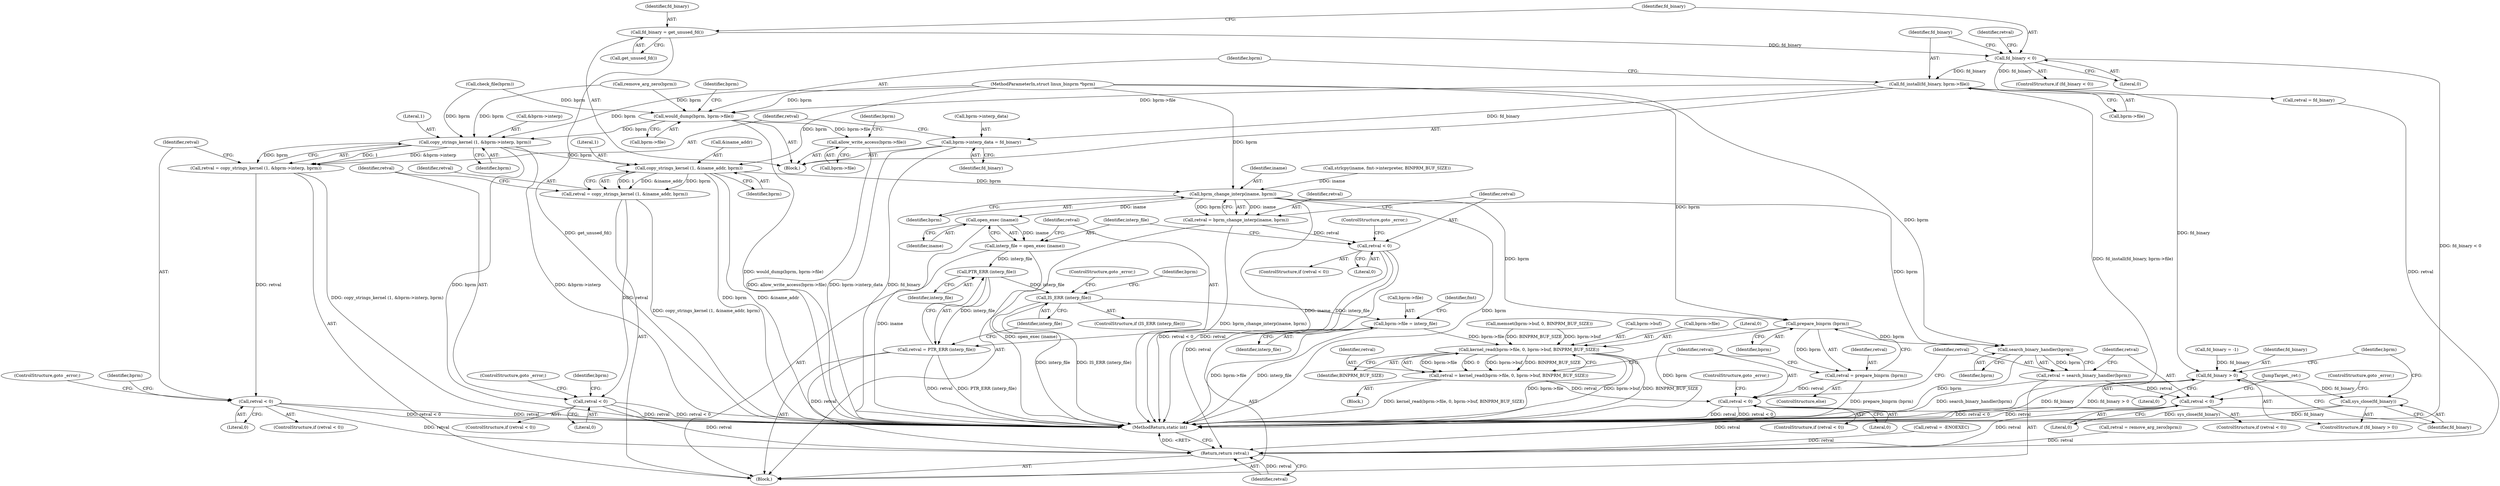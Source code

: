 digraph "0_linux_b66c5984017533316fd1951770302649baf1aa33@pointer" {
"1000191" [label="(Call,fd_install(fd_binary, bprm->file))"];
"1000183" [label="(Call,fd_binary < 0)"];
"1000179" [label="(Call,fd_binary = get_unused_fd())"];
"1000196" [label="(Call,would_dump(bprm, bprm->file))"];
"1000201" [label="(Call,allow_write_access(bprm->file))"];
"1000237" [label="(Call,copy_strings_kernel (1, &bprm->interp, bprm))"];
"1000235" [label="(Call,retval = copy_strings_kernel (1, &bprm->interp, bprm))"];
"1000245" [label="(Call,retval < 0)"];
"1000340" [label="(Return,return retval;)"];
"1000255" [label="(Call,copy_strings_kernel (1, &iname_addr, bprm))"];
"1000253" [label="(Call,retval = copy_strings_kernel (1, &iname_addr, bprm))"];
"1000261" [label="(Call,retval < 0)"];
"1000271" [label="(Call,bprm_change_interp(iname, bprm))"];
"1000269" [label="(Call,retval = bprm_change_interp(iname, bprm))"];
"1000275" [label="(Call,retval < 0)"];
"1000281" [label="(Call,open_exec (iname))"];
"1000279" [label="(Call,interp_file = open_exec (iname))"];
"1000285" [label="(Call,PTR_ERR (interp_file))"];
"1000283" [label="(Call,retval = PTR_ERR (interp_file))"];
"1000288" [label="(Call,IS_ERR (interp_file))"];
"1000291" [label="(Call,bprm->file = interp_file)"];
"1000311" [label="(Call,kernel_read(bprm->file, 0, bprm->buf, BINPRM_BUF_SIZE))"];
"1000309" [label="(Call,retval = kernel_read(bprm->file, 0, bprm->buf, BINPRM_BUF_SIZE))"];
"1000326" [label="(Call,retval < 0)"];
"1000323" [label="(Call,prepare_binprm (bprm))"];
"1000321" [label="(Call,retval = prepare_binprm (bprm))"];
"1000332" [label="(Call,search_binary_handler(bprm))"];
"1000330" [label="(Call,retval = search_binary_handler(bprm))"];
"1000335" [label="(Call,retval < 0)"];
"1000215" [label="(Call,bprm->interp_data = fd_binary)"];
"1000344" [label="(Call,fd_binary > 0)"];
"1000347" [label="(Call,sys_close(fd_binary))"];
"1000288" [label="(Call,IS_ERR (interp_file))"];
"1000180" [label="(Identifier,fd_binary)"];
"1000339" [label="(JumpTarget,_ret:)"];
"1000322" [label="(Identifier,retval)"];
"1000327" [label="(Identifier,retval)"];
"1000191" [label="(Call,fd_install(fd_binary, bprm->file))"];
"1000262" [label="(Identifier,retval)"];
"1000319" [label="(Identifier,BINPRM_BUF_SIZE)"];
"1000257" [label="(Call,&iname_addr)"];
"1000243" [label="(Identifier,bprm)"];
"1000331" [label="(Identifier,retval)"];
"1000290" [label="(ControlStructure,goto _error;)"];
"1000270" [label="(Identifier,retval)"];
"1000253" [label="(Call,retval = copy_strings_kernel (1, &iname_addr, bprm))"];
"1000215" [label="(Call,bprm->interp_data = fd_binary)"];
"1000269" [label="(Call,retval = bprm_change_interp(iname, bprm))"];
"1000341" [label="(Identifier,retval)"];
"1000326" [label="(Call,retval < 0)"];
"1000336" [label="(Identifier,retval)"];
"1000219" [label="(Identifier,fd_binary)"];
"1000247" [label="(Literal,0)"];
"1000360" [label="(MethodReturn,static int)"];
"1000282" [label="(Identifier,iname)"];
"1000325" [label="(ControlStructure,if (retval < 0))"];
"1000324" [label="(Identifier,bprm)"];
"1000285" [label="(Call,PTR_ERR (interp_file))"];
"1000140" [label="(Call,check_file(bprm))"];
"1000292" [label="(Call,bprm->file)"];
"1000284" [label="(Identifier,retval)"];
"1000302" [label="(Block,)"];
"1000274" [label="(ControlStructure,if (retval < 0))"];
"1000309" [label="(Call,retval = kernel_read(bprm->file, 0, bprm->buf, BINPRM_BUF_SIZE))"];
"1000299" [label="(Identifier,fmt)"];
"1000216" [label="(Call,bprm->interp_data)"];
"1000109" [label="(MethodParameterIn,struct linux_binprm *bprm)"];
"1000279" [label="(Call,interp_file = open_exec (iname))"];
"1000283" [label="(Call,retval = PTR_ERR (interp_file))"];
"1000185" [label="(Literal,0)"];
"1000245" [label="(Call,retval < 0)"];
"1000181" [label="(Call,get_unused_fd())"];
"1000246" [label="(Identifier,retval)"];
"1000255" [label="(Call,copy_strings_kernel (1, &iname_addr, bprm))"];
"1000201" [label="(Call,allow_write_access(bprm->file))"];
"1000291" [label="(Call,bprm->file = interp_file)"];
"1000187" [label="(Call,retval = fd_binary)"];
"1000127" [label="(Call,retval = -ENOEXEC)"];
"1000123" [label="(Call,fd_binary = -1)"];
"1000110" [label="(Block,)"];
"1000192" [label="(Identifier,fd_binary)"];
"1000244" [label="(ControlStructure,if (retval < 0))"];
"1000346" [label="(Literal,0)"];
"1000276" [label="(Identifier,retval)"];
"1000261" [label="(Call,retval < 0)"];
"1000202" [label="(Call,bprm->file)"];
"1000295" [label="(Identifier,interp_file)"];
"1000320" [label="(ControlStructure,else)"];
"1000182" [label="(ControlStructure,if (fd_binary < 0))"];
"1000345" [label="(Identifier,fd_binary)"];
"1000184" [label="(Identifier,fd_binary)"];
"1000335" [label="(Call,retval < 0)"];
"1000183" [label="(Call,fd_binary < 0)"];
"1000338" [label="(ControlStructure,goto _error;)"];
"1000263" [label="(Literal,0)"];
"1000264" [label="(ControlStructure,goto _error;)"];
"1000281" [label="(Call,open_exec (iname))"];
"1000329" [label="(ControlStructure,goto _error;)"];
"1000278" [label="(ControlStructure,goto _error;)"];
"1000259" [label="(Identifier,bprm)"];
"1000332" [label="(Call,search_binary_handler(bprm))"];
"1000286" [label="(Identifier,interp_file)"];
"1000340" [label="(Return,return retval;)"];
"1000198" [label="(Call,bprm->file)"];
"1000311" [label="(Call,kernel_read(bprm->file, 0, bprm->buf, BINPRM_BUF_SIZE))"];
"1000167" [label="(Call,remove_arg_zero(bprm))"];
"1000178" [label="(Block,)"];
"1000239" [label="(Call,&bprm->interp)"];
"1000236" [label="(Identifier,retval)"];
"1000207" [label="(Identifier,bprm)"];
"1000260" [label="(ControlStructure,if (retval < 0))"];
"1000197" [label="(Identifier,bprm)"];
"1000273" [label="(Identifier,bprm)"];
"1000348" [label="(Identifier,fd_binary)"];
"1000351" [label="(Identifier,bprm)"];
"1000267" [label="(Identifier,bprm)"];
"1000277" [label="(Literal,0)"];
"1000323" [label="(Call,prepare_binprm (bprm))"];
"1000347" [label="(Call,sys_close(fd_binary))"];
"1000303" [label="(Call,memset(bprm->buf, 0, BINPRM_BUF_SIZE))"];
"1000337" [label="(Literal,0)"];
"1000165" [label="(Call,retval = remove_arg_zero(bprm))"];
"1000312" [label="(Call,bprm->file)"];
"1000271" [label="(Call,bprm_change_interp(iname, bprm))"];
"1000344" [label="(Call,fd_binary > 0)"];
"1000179" [label="(Call,fd_binary = get_unused_fd())"];
"1000235" [label="(Call,retval = copy_strings_kernel (1, &bprm->interp, bprm))"];
"1000256" [label="(Literal,1)"];
"1000280" [label="(Identifier,interp_file)"];
"1000330" [label="(Call,retval = search_binary_handler(bprm))"];
"1000254" [label="(Identifier,retval)"];
"1000287" [label="(ControlStructure,if (IS_ERR (interp_file)))"];
"1000196" [label="(Call,would_dump(bprm, bprm->file))"];
"1000237" [label="(Call,copy_strings_kernel (1, &bprm->interp, bprm))"];
"1000272" [label="(Identifier,iname)"];
"1000289" [label="(Identifier,interp_file)"];
"1000188" [label="(Identifier,retval)"];
"1000315" [label="(Literal,0)"];
"1000333" [label="(Identifier,bprm)"];
"1000238" [label="(Literal,1)"];
"1000316" [label="(Call,bprm->buf)"];
"1000193" [label="(Call,bprm->file)"];
"1000248" [label="(ControlStructure,goto _error;)"];
"1000343" [label="(ControlStructure,if (fd_binary > 0))"];
"1000293" [label="(Identifier,bprm)"];
"1000334" [label="(ControlStructure,if (retval < 0))"];
"1000275" [label="(Call,retval < 0)"];
"1000203" [label="(Identifier,bprm)"];
"1000251" [label="(Identifier,bprm)"];
"1000328" [label="(Literal,0)"];
"1000310" [label="(Identifier,retval)"];
"1000144" [label="(Call,strlcpy(iname, fmt->interpreter, BINPRM_BUF_SIZE))"];
"1000321" [label="(Call,retval = prepare_binprm (bprm))"];
"1000191" -> "1000178"  [label="AST: "];
"1000191" -> "1000193"  [label="CFG: "];
"1000192" -> "1000191"  [label="AST: "];
"1000193" -> "1000191"  [label="AST: "];
"1000197" -> "1000191"  [label="CFG: "];
"1000191" -> "1000360"  [label="DDG: fd_install(fd_binary, bprm->file)"];
"1000183" -> "1000191"  [label="DDG: fd_binary"];
"1000191" -> "1000196"  [label="DDG: bprm->file"];
"1000191" -> "1000215"  [label="DDG: fd_binary"];
"1000191" -> "1000344"  [label="DDG: fd_binary"];
"1000183" -> "1000182"  [label="AST: "];
"1000183" -> "1000185"  [label="CFG: "];
"1000184" -> "1000183"  [label="AST: "];
"1000185" -> "1000183"  [label="AST: "];
"1000188" -> "1000183"  [label="CFG: "];
"1000192" -> "1000183"  [label="CFG: "];
"1000183" -> "1000360"  [label="DDG: fd_binary < 0"];
"1000179" -> "1000183"  [label="DDG: fd_binary"];
"1000183" -> "1000187"  [label="DDG: fd_binary"];
"1000179" -> "1000178"  [label="AST: "];
"1000179" -> "1000181"  [label="CFG: "];
"1000180" -> "1000179"  [label="AST: "];
"1000181" -> "1000179"  [label="AST: "];
"1000184" -> "1000179"  [label="CFG: "];
"1000179" -> "1000360"  [label="DDG: get_unused_fd()"];
"1000196" -> "1000178"  [label="AST: "];
"1000196" -> "1000198"  [label="CFG: "];
"1000197" -> "1000196"  [label="AST: "];
"1000198" -> "1000196"  [label="AST: "];
"1000203" -> "1000196"  [label="CFG: "];
"1000196" -> "1000360"  [label="DDG: would_dump(bprm, bprm->file)"];
"1000167" -> "1000196"  [label="DDG: bprm"];
"1000140" -> "1000196"  [label="DDG: bprm"];
"1000109" -> "1000196"  [label="DDG: bprm"];
"1000196" -> "1000201"  [label="DDG: bprm->file"];
"1000196" -> "1000237"  [label="DDG: bprm"];
"1000201" -> "1000178"  [label="AST: "];
"1000201" -> "1000202"  [label="CFG: "];
"1000202" -> "1000201"  [label="AST: "];
"1000207" -> "1000201"  [label="CFG: "];
"1000201" -> "1000360"  [label="DDG: allow_write_access(bprm->file)"];
"1000237" -> "1000235"  [label="AST: "];
"1000237" -> "1000243"  [label="CFG: "];
"1000238" -> "1000237"  [label="AST: "];
"1000239" -> "1000237"  [label="AST: "];
"1000243" -> "1000237"  [label="AST: "];
"1000235" -> "1000237"  [label="CFG: "];
"1000237" -> "1000360"  [label="DDG: &bprm->interp"];
"1000237" -> "1000360"  [label="DDG: bprm"];
"1000237" -> "1000235"  [label="DDG: 1"];
"1000237" -> "1000235"  [label="DDG: &bprm->interp"];
"1000237" -> "1000235"  [label="DDG: bprm"];
"1000167" -> "1000237"  [label="DDG: bprm"];
"1000140" -> "1000237"  [label="DDG: bprm"];
"1000109" -> "1000237"  [label="DDG: bprm"];
"1000237" -> "1000255"  [label="DDG: bprm"];
"1000235" -> "1000110"  [label="AST: "];
"1000236" -> "1000235"  [label="AST: "];
"1000246" -> "1000235"  [label="CFG: "];
"1000235" -> "1000360"  [label="DDG: copy_strings_kernel (1, &bprm->interp, bprm)"];
"1000235" -> "1000245"  [label="DDG: retval"];
"1000245" -> "1000244"  [label="AST: "];
"1000245" -> "1000247"  [label="CFG: "];
"1000246" -> "1000245"  [label="AST: "];
"1000247" -> "1000245"  [label="AST: "];
"1000248" -> "1000245"  [label="CFG: "];
"1000251" -> "1000245"  [label="CFG: "];
"1000245" -> "1000360"  [label="DDG: retval < 0"];
"1000245" -> "1000360"  [label="DDG: retval"];
"1000245" -> "1000340"  [label="DDG: retval"];
"1000340" -> "1000110"  [label="AST: "];
"1000340" -> "1000341"  [label="CFG: "];
"1000341" -> "1000340"  [label="AST: "];
"1000360" -> "1000340"  [label="CFG: "];
"1000340" -> "1000360"  [label="DDG: <RET>"];
"1000341" -> "1000340"  [label="DDG: retval"];
"1000187" -> "1000340"  [label="DDG: retval"];
"1000335" -> "1000340"  [label="DDG: retval"];
"1000283" -> "1000340"  [label="DDG: retval"];
"1000165" -> "1000340"  [label="DDG: retval"];
"1000275" -> "1000340"  [label="DDG: retval"];
"1000261" -> "1000340"  [label="DDG: retval"];
"1000127" -> "1000340"  [label="DDG: retval"];
"1000326" -> "1000340"  [label="DDG: retval"];
"1000255" -> "1000253"  [label="AST: "];
"1000255" -> "1000259"  [label="CFG: "];
"1000256" -> "1000255"  [label="AST: "];
"1000257" -> "1000255"  [label="AST: "];
"1000259" -> "1000255"  [label="AST: "];
"1000253" -> "1000255"  [label="CFG: "];
"1000255" -> "1000360"  [label="DDG: bprm"];
"1000255" -> "1000360"  [label="DDG: &iname_addr"];
"1000255" -> "1000253"  [label="DDG: 1"];
"1000255" -> "1000253"  [label="DDG: &iname_addr"];
"1000255" -> "1000253"  [label="DDG: bprm"];
"1000109" -> "1000255"  [label="DDG: bprm"];
"1000255" -> "1000271"  [label="DDG: bprm"];
"1000253" -> "1000110"  [label="AST: "];
"1000254" -> "1000253"  [label="AST: "];
"1000262" -> "1000253"  [label="CFG: "];
"1000253" -> "1000360"  [label="DDG: copy_strings_kernel (1, &iname_addr, bprm)"];
"1000253" -> "1000261"  [label="DDG: retval"];
"1000261" -> "1000260"  [label="AST: "];
"1000261" -> "1000263"  [label="CFG: "];
"1000262" -> "1000261"  [label="AST: "];
"1000263" -> "1000261"  [label="AST: "];
"1000264" -> "1000261"  [label="CFG: "];
"1000267" -> "1000261"  [label="CFG: "];
"1000261" -> "1000360"  [label="DDG: retval"];
"1000261" -> "1000360"  [label="DDG: retval < 0"];
"1000271" -> "1000269"  [label="AST: "];
"1000271" -> "1000273"  [label="CFG: "];
"1000272" -> "1000271"  [label="AST: "];
"1000273" -> "1000271"  [label="AST: "];
"1000269" -> "1000271"  [label="CFG: "];
"1000271" -> "1000360"  [label="DDG: bprm"];
"1000271" -> "1000360"  [label="DDG: iname"];
"1000271" -> "1000269"  [label="DDG: iname"];
"1000271" -> "1000269"  [label="DDG: bprm"];
"1000144" -> "1000271"  [label="DDG: iname"];
"1000109" -> "1000271"  [label="DDG: bprm"];
"1000271" -> "1000281"  [label="DDG: iname"];
"1000271" -> "1000323"  [label="DDG: bprm"];
"1000271" -> "1000332"  [label="DDG: bprm"];
"1000269" -> "1000110"  [label="AST: "];
"1000270" -> "1000269"  [label="AST: "];
"1000276" -> "1000269"  [label="CFG: "];
"1000269" -> "1000360"  [label="DDG: bprm_change_interp(iname, bprm)"];
"1000269" -> "1000275"  [label="DDG: retval"];
"1000275" -> "1000274"  [label="AST: "];
"1000275" -> "1000277"  [label="CFG: "];
"1000276" -> "1000275"  [label="AST: "];
"1000277" -> "1000275"  [label="AST: "];
"1000278" -> "1000275"  [label="CFG: "];
"1000280" -> "1000275"  [label="CFG: "];
"1000275" -> "1000360"  [label="DDG: retval < 0"];
"1000275" -> "1000360"  [label="DDG: retval"];
"1000281" -> "1000279"  [label="AST: "];
"1000281" -> "1000282"  [label="CFG: "];
"1000282" -> "1000281"  [label="AST: "];
"1000279" -> "1000281"  [label="CFG: "];
"1000281" -> "1000360"  [label="DDG: iname"];
"1000281" -> "1000279"  [label="DDG: iname"];
"1000279" -> "1000110"  [label="AST: "];
"1000280" -> "1000279"  [label="AST: "];
"1000284" -> "1000279"  [label="CFG: "];
"1000279" -> "1000360"  [label="DDG: open_exec (iname)"];
"1000279" -> "1000285"  [label="DDG: interp_file"];
"1000285" -> "1000283"  [label="AST: "];
"1000285" -> "1000286"  [label="CFG: "];
"1000286" -> "1000285"  [label="AST: "];
"1000283" -> "1000285"  [label="CFG: "];
"1000285" -> "1000283"  [label="DDG: interp_file"];
"1000285" -> "1000288"  [label="DDG: interp_file"];
"1000283" -> "1000110"  [label="AST: "];
"1000284" -> "1000283"  [label="AST: "];
"1000289" -> "1000283"  [label="CFG: "];
"1000283" -> "1000360"  [label="DDG: PTR_ERR (interp_file)"];
"1000283" -> "1000360"  [label="DDG: retval"];
"1000288" -> "1000287"  [label="AST: "];
"1000288" -> "1000289"  [label="CFG: "];
"1000289" -> "1000288"  [label="AST: "];
"1000290" -> "1000288"  [label="CFG: "];
"1000293" -> "1000288"  [label="CFG: "];
"1000288" -> "1000360"  [label="DDG: interp_file"];
"1000288" -> "1000360"  [label="DDG: IS_ERR (interp_file)"];
"1000288" -> "1000291"  [label="DDG: interp_file"];
"1000291" -> "1000110"  [label="AST: "];
"1000291" -> "1000295"  [label="CFG: "];
"1000292" -> "1000291"  [label="AST: "];
"1000295" -> "1000291"  [label="AST: "];
"1000299" -> "1000291"  [label="CFG: "];
"1000291" -> "1000360"  [label="DDG: bprm->file"];
"1000291" -> "1000360"  [label="DDG: interp_file"];
"1000291" -> "1000311"  [label="DDG: bprm->file"];
"1000311" -> "1000309"  [label="AST: "];
"1000311" -> "1000319"  [label="CFG: "];
"1000312" -> "1000311"  [label="AST: "];
"1000315" -> "1000311"  [label="AST: "];
"1000316" -> "1000311"  [label="AST: "];
"1000319" -> "1000311"  [label="AST: "];
"1000309" -> "1000311"  [label="CFG: "];
"1000311" -> "1000360"  [label="DDG: bprm->file"];
"1000311" -> "1000360"  [label="DDG: bprm->buf"];
"1000311" -> "1000360"  [label="DDG: BINPRM_BUF_SIZE"];
"1000311" -> "1000309"  [label="DDG: bprm->file"];
"1000311" -> "1000309"  [label="DDG: 0"];
"1000311" -> "1000309"  [label="DDG: bprm->buf"];
"1000311" -> "1000309"  [label="DDG: BINPRM_BUF_SIZE"];
"1000303" -> "1000311"  [label="DDG: bprm->buf"];
"1000303" -> "1000311"  [label="DDG: BINPRM_BUF_SIZE"];
"1000309" -> "1000302"  [label="AST: "];
"1000310" -> "1000309"  [label="AST: "];
"1000327" -> "1000309"  [label="CFG: "];
"1000309" -> "1000360"  [label="DDG: kernel_read(bprm->file, 0, bprm->buf, BINPRM_BUF_SIZE)"];
"1000309" -> "1000326"  [label="DDG: retval"];
"1000326" -> "1000325"  [label="AST: "];
"1000326" -> "1000328"  [label="CFG: "];
"1000327" -> "1000326"  [label="AST: "];
"1000328" -> "1000326"  [label="AST: "];
"1000329" -> "1000326"  [label="CFG: "];
"1000331" -> "1000326"  [label="CFG: "];
"1000326" -> "1000360"  [label="DDG: retval < 0"];
"1000326" -> "1000360"  [label="DDG: retval"];
"1000321" -> "1000326"  [label="DDG: retval"];
"1000323" -> "1000321"  [label="AST: "];
"1000323" -> "1000324"  [label="CFG: "];
"1000324" -> "1000323"  [label="AST: "];
"1000321" -> "1000323"  [label="CFG: "];
"1000323" -> "1000360"  [label="DDG: bprm"];
"1000323" -> "1000321"  [label="DDG: bprm"];
"1000109" -> "1000323"  [label="DDG: bprm"];
"1000323" -> "1000332"  [label="DDG: bprm"];
"1000321" -> "1000320"  [label="AST: "];
"1000322" -> "1000321"  [label="AST: "];
"1000327" -> "1000321"  [label="CFG: "];
"1000321" -> "1000360"  [label="DDG: prepare_binprm (bprm)"];
"1000332" -> "1000330"  [label="AST: "];
"1000332" -> "1000333"  [label="CFG: "];
"1000333" -> "1000332"  [label="AST: "];
"1000330" -> "1000332"  [label="CFG: "];
"1000332" -> "1000360"  [label="DDG: bprm"];
"1000332" -> "1000330"  [label="DDG: bprm"];
"1000109" -> "1000332"  [label="DDG: bprm"];
"1000330" -> "1000110"  [label="AST: "];
"1000331" -> "1000330"  [label="AST: "];
"1000336" -> "1000330"  [label="CFG: "];
"1000330" -> "1000360"  [label="DDG: search_binary_handler(bprm)"];
"1000330" -> "1000335"  [label="DDG: retval"];
"1000335" -> "1000334"  [label="AST: "];
"1000335" -> "1000337"  [label="CFG: "];
"1000336" -> "1000335"  [label="AST: "];
"1000337" -> "1000335"  [label="AST: "];
"1000338" -> "1000335"  [label="CFG: "];
"1000339" -> "1000335"  [label="CFG: "];
"1000335" -> "1000360"  [label="DDG: retval"];
"1000335" -> "1000360"  [label="DDG: retval < 0"];
"1000215" -> "1000178"  [label="AST: "];
"1000215" -> "1000219"  [label="CFG: "];
"1000216" -> "1000215"  [label="AST: "];
"1000219" -> "1000215"  [label="AST: "];
"1000236" -> "1000215"  [label="CFG: "];
"1000215" -> "1000360"  [label="DDG: bprm->interp_data"];
"1000215" -> "1000360"  [label="DDG: fd_binary"];
"1000344" -> "1000343"  [label="AST: "];
"1000344" -> "1000346"  [label="CFG: "];
"1000345" -> "1000344"  [label="AST: "];
"1000346" -> "1000344"  [label="AST: "];
"1000348" -> "1000344"  [label="CFG: "];
"1000351" -> "1000344"  [label="CFG: "];
"1000344" -> "1000360"  [label="DDG: fd_binary > 0"];
"1000344" -> "1000360"  [label="DDG: fd_binary"];
"1000123" -> "1000344"  [label="DDG: fd_binary"];
"1000344" -> "1000347"  [label="DDG: fd_binary"];
"1000347" -> "1000343"  [label="AST: "];
"1000347" -> "1000348"  [label="CFG: "];
"1000348" -> "1000347"  [label="AST: "];
"1000351" -> "1000347"  [label="CFG: "];
"1000347" -> "1000360"  [label="DDG: fd_binary"];
"1000347" -> "1000360"  [label="DDG: sys_close(fd_binary)"];
}
